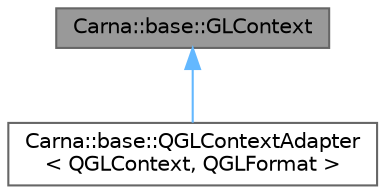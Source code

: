 digraph "Carna::base::GLContext"
{
 // LATEX_PDF_SIZE
  bgcolor="transparent";
  edge [fontname=Helvetica,fontsize=10,labelfontname=Helvetica,labelfontsize=10];
  node [fontname=Helvetica,fontsize=10,shape=box,height=0.2,width=0.4];
  Node1 [id="Node000001",label="Carna::base::GLContext",height=0.2,width=0.4,color="gray40", fillcolor="grey60", style="filled", fontcolor="black",tooltip="Wraps and represents an OpenGL context."];
  Node1 -> Node2 [id="edge1_Node000001_Node000002",dir="back",color="steelblue1",style="solid",tooltip=" "];
  Node2 [id="Node000002",label="Carna::base::QGLContextAdapter\l\< QGLContext, QGLFormat \>",height=0.2,width=0.4,color="gray40", fillcolor="white", style="filled",URL="$classCarna_1_1base_1_1QGLContextAdapter.html",tooltip="If you're using Qt, this class template implements the abstract GLContext class as an adapter to the ..."];
}
